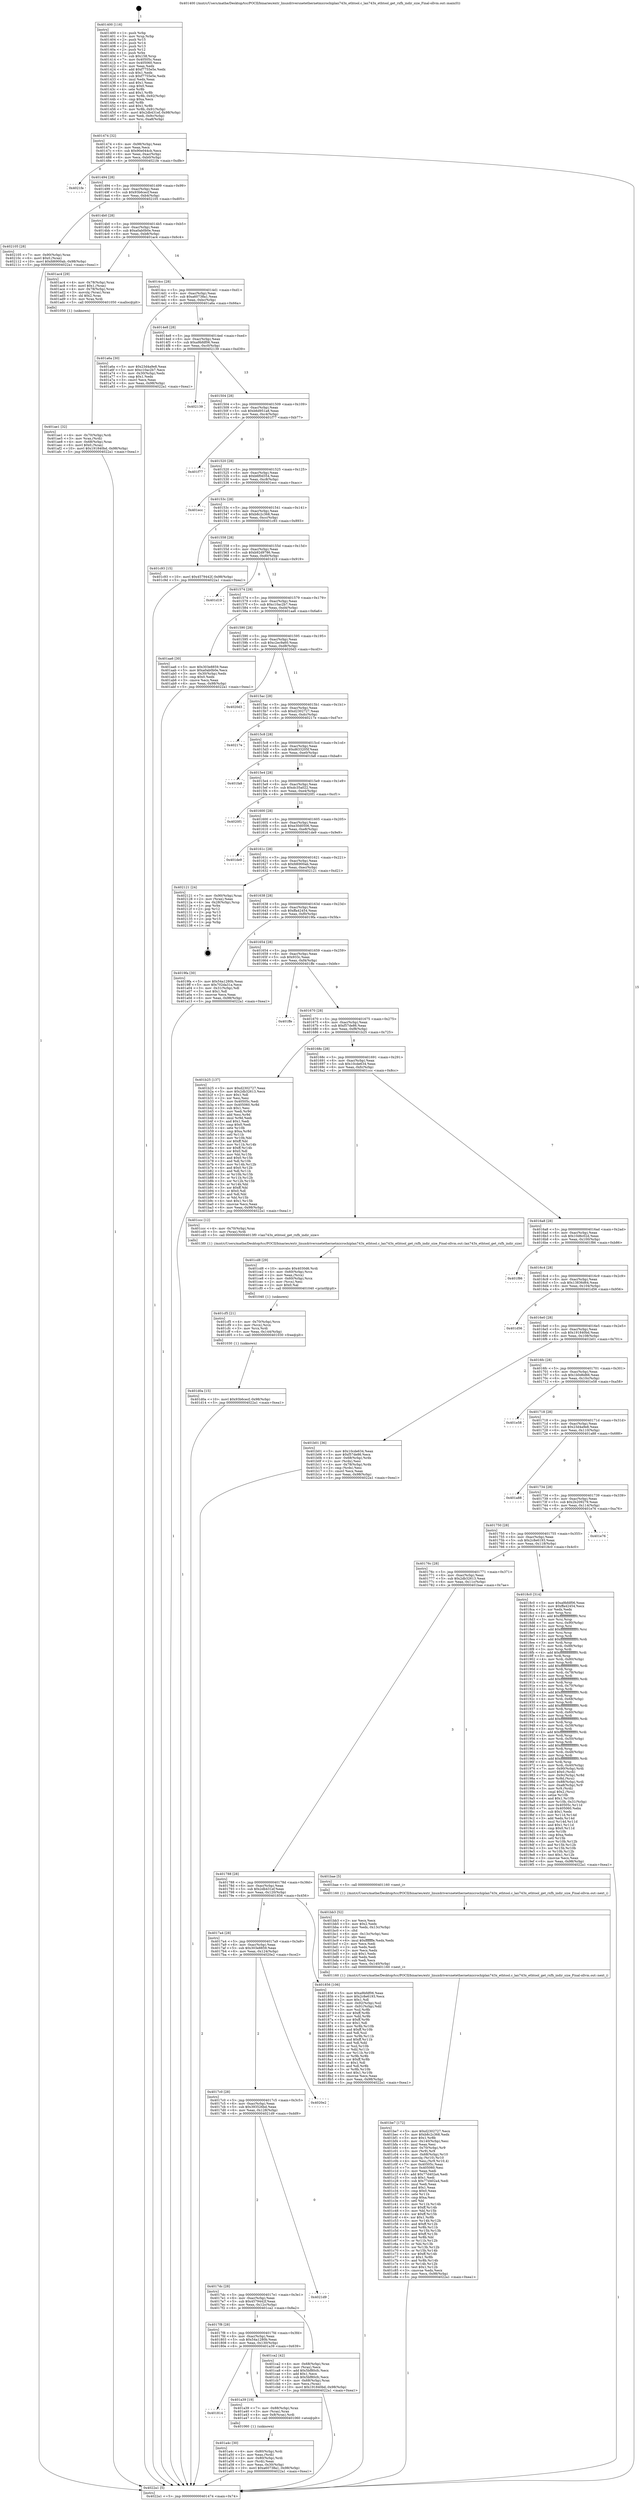 digraph "0x401400" {
  label = "0x401400 (/mnt/c/Users/mathe/Desktop/tcc/POCII/binaries/extr_linuxdriversnetethernetmicrochiplan743x_ethtool.c_lan743x_ethtool_get_rxfh_indir_size_Final-ollvm.out::main(0))"
  labelloc = "t"
  node[shape=record]

  Entry [label="",width=0.3,height=0.3,shape=circle,fillcolor=black,style=filled]
  "0x401474" [label="{
     0x401474 [32]\l
     | [instrs]\l
     &nbsp;&nbsp;0x401474 \<+6\>: mov -0x98(%rbp),%eax\l
     &nbsp;&nbsp;0x40147a \<+2\>: mov %eax,%ecx\l
     &nbsp;&nbsp;0x40147c \<+6\>: sub $0x90e044cb,%ecx\l
     &nbsp;&nbsp;0x401482 \<+6\>: mov %eax,-0xac(%rbp)\l
     &nbsp;&nbsp;0x401488 \<+6\>: mov %ecx,-0xb0(%rbp)\l
     &nbsp;&nbsp;0x40148e \<+6\>: je 00000000004021fe \<main+0xdfe\>\l
  }"]
  "0x4021fe" [label="{
     0x4021fe\l
  }", style=dashed]
  "0x401494" [label="{
     0x401494 [28]\l
     | [instrs]\l
     &nbsp;&nbsp;0x401494 \<+5\>: jmp 0000000000401499 \<main+0x99\>\l
     &nbsp;&nbsp;0x401499 \<+6\>: mov -0xac(%rbp),%eax\l
     &nbsp;&nbsp;0x40149f \<+5\>: sub $0x93b6cecf,%eax\l
     &nbsp;&nbsp;0x4014a4 \<+6\>: mov %eax,-0xb4(%rbp)\l
     &nbsp;&nbsp;0x4014aa \<+6\>: je 0000000000402105 \<main+0xd05\>\l
  }"]
  Exit [label="",width=0.3,height=0.3,shape=circle,fillcolor=black,style=filled,peripheries=2]
  "0x402105" [label="{
     0x402105 [28]\l
     | [instrs]\l
     &nbsp;&nbsp;0x402105 \<+7\>: mov -0x90(%rbp),%rax\l
     &nbsp;&nbsp;0x40210c \<+6\>: movl $0x0,(%rax)\l
     &nbsp;&nbsp;0x402112 \<+10\>: movl $0xfd6900ab,-0x98(%rbp)\l
     &nbsp;&nbsp;0x40211c \<+5\>: jmp 00000000004022a1 \<main+0xea1\>\l
  }"]
  "0x4014b0" [label="{
     0x4014b0 [28]\l
     | [instrs]\l
     &nbsp;&nbsp;0x4014b0 \<+5\>: jmp 00000000004014b5 \<main+0xb5\>\l
     &nbsp;&nbsp;0x4014b5 \<+6\>: mov -0xac(%rbp),%eax\l
     &nbsp;&nbsp;0x4014bb \<+5\>: sub $0xa0ab0b0e,%eax\l
     &nbsp;&nbsp;0x4014c0 \<+6\>: mov %eax,-0xb8(%rbp)\l
     &nbsp;&nbsp;0x4014c6 \<+6\>: je 0000000000401ac4 \<main+0x6c4\>\l
  }"]
  "0x401d0a" [label="{
     0x401d0a [15]\l
     | [instrs]\l
     &nbsp;&nbsp;0x401d0a \<+10\>: movl $0x93b6cecf,-0x98(%rbp)\l
     &nbsp;&nbsp;0x401d14 \<+5\>: jmp 00000000004022a1 \<main+0xea1\>\l
  }"]
  "0x401ac4" [label="{
     0x401ac4 [29]\l
     | [instrs]\l
     &nbsp;&nbsp;0x401ac4 \<+4\>: mov -0x78(%rbp),%rax\l
     &nbsp;&nbsp;0x401ac8 \<+6\>: movl $0x1,(%rax)\l
     &nbsp;&nbsp;0x401ace \<+4\>: mov -0x78(%rbp),%rax\l
     &nbsp;&nbsp;0x401ad2 \<+3\>: movslq (%rax),%rax\l
     &nbsp;&nbsp;0x401ad5 \<+4\>: shl $0x2,%rax\l
     &nbsp;&nbsp;0x401ad9 \<+3\>: mov %rax,%rdi\l
     &nbsp;&nbsp;0x401adc \<+5\>: call 0000000000401050 \<malloc@plt\>\l
     | [calls]\l
     &nbsp;&nbsp;0x401050 \{1\} (unknown)\l
  }"]
  "0x4014cc" [label="{
     0x4014cc [28]\l
     | [instrs]\l
     &nbsp;&nbsp;0x4014cc \<+5\>: jmp 00000000004014d1 \<main+0xd1\>\l
     &nbsp;&nbsp;0x4014d1 \<+6\>: mov -0xac(%rbp),%eax\l
     &nbsp;&nbsp;0x4014d7 \<+5\>: sub $0xa60738a1,%eax\l
     &nbsp;&nbsp;0x4014dc \<+6\>: mov %eax,-0xbc(%rbp)\l
     &nbsp;&nbsp;0x4014e2 \<+6\>: je 0000000000401a6a \<main+0x66a\>\l
  }"]
  "0x401cf5" [label="{
     0x401cf5 [21]\l
     | [instrs]\l
     &nbsp;&nbsp;0x401cf5 \<+4\>: mov -0x70(%rbp),%rcx\l
     &nbsp;&nbsp;0x401cf9 \<+3\>: mov (%rcx),%rcx\l
     &nbsp;&nbsp;0x401cfc \<+3\>: mov %rcx,%rdi\l
     &nbsp;&nbsp;0x401cff \<+6\>: mov %eax,-0x144(%rbp)\l
     &nbsp;&nbsp;0x401d05 \<+5\>: call 0000000000401030 \<free@plt\>\l
     | [calls]\l
     &nbsp;&nbsp;0x401030 \{1\} (unknown)\l
  }"]
  "0x401a6a" [label="{
     0x401a6a [30]\l
     | [instrs]\l
     &nbsp;&nbsp;0x401a6a \<+5\>: mov $0x23d4a9e8,%eax\l
     &nbsp;&nbsp;0x401a6f \<+5\>: mov $0xc10ac2b7,%ecx\l
     &nbsp;&nbsp;0x401a74 \<+3\>: mov -0x30(%rbp),%edx\l
     &nbsp;&nbsp;0x401a77 \<+3\>: cmp $0x1,%edx\l
     &nbsp;&nbsp;0x401a7a \<+3\>: cmovl %ecx,%eax\l
     &nbsp;&nbsp;0x401a7d \<+6\>: mov %eax,-0x98(%rbp)\l
     &nbsp;&nbsp;0x401a83 \<+5\>: jmp 00000000004022a1 \<main+0xea1\>\l
  }"]
  "0x4014e8" [label="{
     0x4014e8 [28]\l
     | [instrs]\l
     &nbsp;&nbsp;0x4014e8 \<+5\>: jmp 00000000004014ed \<main+0xed\>\l
     &nbsp;&nbsp;0x4014ed \<+6\>: mov -0xac(%rbp),%eax\l
     &nbsp;&nbsp;0x4014f3 \<+5\>: sub $0xa9bfdf06,%eax\l
     &nbsp;&nbsp;0x4014f8 \<+6\>: mov %eax,-0xc0(%rbp)\l
     &nbsp;&nbsp;0x4014fe \<+6\>: je 0000000000402139 \<main+0xd39\>\l
  }"]
  "0x401cd8" [label="{
     0x401cd8 [29]\l
     | [instrs]\l
     &nbsp;&nbsp;0x401cd8 \<+10\>: movabs $0x4030d6,%rdi\l
     &nbsp;&nbsp;0x401ce2 \<+4\>: mov -0x60(%rbp),%rcx\l
     &nbsp;&nbsp;0x401ce6 \<+2\>: mov %eax,(%rcx)\l
     &nbsp;&nbsp;0x401ce8 \<+4\>: mov -0x60(%rbp),%rcx\l
     &nbsp;&nbsp;0x401cec \<+2\>: mov (%rcx),%esi\l
     &nbsp;&nbsp;0x401cee \<+2\>: mov $0x0,%al\l
     &nbsp;&nbsp;0x401cf0 \<+5\>: call 0000000000401040 \<printf@plt\>\l
     | [calls]\l
     &nbsp;&nbsp;0x401040 \{1\} (unknown)\l
  }"]
  "0x402139" [label="{
     0x402139\l
  }", style=dashed]
  "0x401504" [label="{
     0x401504 [28]\l
     | [instrs]\l
     &nbsp;&nbsp;0x401504 \<+5\>: jmp 0000000000401509 \<main+0x109\>\l
     &nbsp;&nbsp;0x401509 \<+6\>: mov -0xac(%rbp),%eax\l
     &nbsp;&nbsp;0x40150f \<+5\>: sub $0xb6d951a8,%eax\l
     &nbsp;&nbsp;0x401514 \<+6\>: mov %eax,-0xc4(%rbp)\l
     &nbsp;&nbsp;0x40151a \<+6\>: je 0000000000401f77 \<main+0xb77\>\l
  }"]
  "0x401be7" [label="{
     0x401be7 [172]\l
     | [instrs]\l
     &nbsp;&nbsp;0x401be7 \<+5\>: mov $0xd2302727,%ecx\l
     &nbsp;&nbsp;0x401bec \<+5\>: mov $0xb8c2c368,%edx\l
     &nbsp;&nbsp;0x401bf1 \<+3\>: mov $0x1,%r8b\l
     &nbsp;&nbsp;0x401bf4 \<+6\>: mov -0x140(%rbp),%esi\l
     &nbsp;&nbsp;0x401bfa \<+3\>: imul %eax,%esi\l
     &nbsp;&nbsp;0x401bfd \<+4\>: mov -0x70(%rbp),%r9\l
     &nbsp;&nbsp;0x401c01 \<+3\>: mov (%r9),%r9\l
     &nbsp;&nbsp;0x401c04 \<+4\>: mov -0x68(%rbp),%r10\l
     &nbsp;&nbsp;0x401c08 \<+3\>: movslq (%r10),%r10\l
     &nbsp;&nbsp;0x401c0b \<+4\>: mov %esi,(%r9,%r10,4)\l
     &nbsp;&nbsp;0x401c0f \<+7\>: mov 0x40505c,%eax\l
     &nbsp;&nbsp;0x401c16 \<+7\>: mov 0x405060,%esi\l
     &nbsp;&nbsp;0x401c1d \<+2\>: mov %eax,%edi\l
     &nbsp;&nbsp;0x401c1f \<+6\>: add $0x77d402a4,%edi\l
     &nbsp;&nbsp;0x401c25 \<+3\>: sub $0x1,%edi\l
     &nbsp;&nbsp;0x401c28 \<+6\>: sub $0x77d402a4,%edi\l
     &nbsp;&nbsp;0x401c2e \<+3\>: imul %edi,%eax\l
     &nbsp;&nbsp;0x401c31 \<+3\>: and $0x1,%eax\l
     &nbsp;&nbsp;0x401c34 \<+3\>: cmp $0x0,%eax\l
     &nbsp;&nbsp;0x401c37 \<+4\>: sete %r11b\l
     &nbsp;&nbsp;0x401c3b \<+3\>: cmp $0xa,%esi\l
     &nbsp;&nbsp;0x401c3e \<+3\>: setl %bl\l
     &nbsp;&nbsp;0x401c41 \<+3\>: mov %r11b,%r14b\l
     &nbsp;&nbsp;0x401c44 \<+4\>: xor $0xff,%r14b\l
     &nbsp;&nbsp;0x401c48 \<+3\>: mov %bl,%r15b\l
     &nbsp;&nbsp;0x401c4b \<+4\>: xor $0xff,%r15b\l
     &nbsp;&nbsp;0x401c4f \<+4\>: xor $0x1,%r8b\l
     &nbsp;&nbsp;0x401c53 \<+3\>: mov %r14b,%r12b\l
     &nbsp;&nbsp;0x401c56 \<+4\>: and $0xff,%r12b\l
     &nbsp;&nbsp;0x401c5a \<+3\>: and %r8b,%r11b\l
     &nbsp;&nbsp;0x401c5d \<+3\>: mov %r15b,%r13b\l
     &nbsp;&nbsp;0x401c60 \<+4\>: and $0xff,%r13b\l
     &nbsp;&nbsp;0x401c64 \<+3\>: and %r8b,%bl\l
     &nbsp;&nbsp;0x401c67 \<+3\>: or %r11b,%r12b\l
     &nbsp;&nbsp;0x401c6a \<+3\>: or %bl,%r13b\l
     &nbsp;&nbsp;0x401c6d \<+3\>: xor %r13b,%r12b\l
     &nbsp;&nbsp;0x401c70 \<+3\>: or %r15b,%r14b\l
     &nbsp;&nbsp;0x401c73 \<+4\>: xor $0xff,%r14b\l
     &nbsp;&nbsp;0x401c77 \<+4\>: or $0x1,%r8b\l
     &nbsp;&nbsp;0x401c7b \<+3\>: and %r8b,%r14b\l
     &nbsp;&nbsp;0x401c7e \<+3\>: or %r14b,%r12b\l
     &nbsp;&nbsp;0x401c81 \<+4\>: test $0x1,%r12b\l
     &nbsp;&nbsp;0x401c85 \<+3\>: cmovne %edx,%ecx\l
     &nbsp;&nbsp;0x401c88 \<+6\>: mov %ecx,-0x98(%rbp)\l
     &nbsp;&nbsp;0x401c8e \<+5\>: jmp 00000000004022a1 \<main+0xea1\>\l
  }"]
  "0x401f77" [label="{
     0x401f77\l
  }", style=dashed]
  "0x401520" [label="{
     0x401520 [28]\l
     | [instrs]\l
     &nbsp;&nbsp;0x401520 \<+5\>: jmp 0000000000401525 \<main+0x125\>\l
     &nbsp;&nbsp;0x401525 \<+6\>: mov -0xac(%rbp),%eax\l
     &nbsp;&nbsp;0x40152b \<+5\>: sub $0xb6f0d354,%eax\l
     &nbsp;&nbsp;0x401530 \<+6\>: mov %eax,-0xc8(%rbp)\l
     &nbsp;&nbsp;0x401536 \<+6\>: je 0000000000401ecc \<main+0xacc\>\l
  }"]
  "0x401bb3" [label="{
     0x401bb3 [52]\l
     | [instrs]\l
     &nbsp;&nbsp;0x401bb3 \<+2\>: xor %ecx,%ecx\l
     &nbsp;&nbsp;0x401bb5 \<+5\>: mov $0x2,%edx\l
     &nbsp;&nbsp;0x401bba \<+6\>: mov %edx,-0x13c(%rbp)\l
     &nbsp;&nbsp;0x401bc0 \<+1\>: cltd\l
     &nbsp;&nbsp;0x401bc1 \<+6\>: mov -0x13c(%rbp),%esi\l
     &nbsp;&nbsp;0x401bc7 \<+2\>: idiv %esi\l
     &nbsp;&nbsp;0x401bc9 \<+6\>: imul $0xfffffffe,%edx,%edx\l
     &nbsp;&nbsp;0x401bcf \<+2\>: mov %ecx,%edi\l
     &nbsp;&nbsp;0x401bd1 \<+2\>: sub %edx,%edi\l
     &nbsp;&nbsp;0x401bd3 \<+2\>: mov %ecx,%edx\l
     &nbsp;&nbsp;0x401bd5 \<+3\>: sub $0x1,%edx\l
     &nbsp;&nbsp;0x401bd8 \<+2\>: add %edx,%edi\l
     &nbsp;&nbsp;0x401bda \<+2\>: sub %edi,%ecx\l
     &nbsp;&nbsp;0x401bdc \<+6\>: mov %ecx,-0x140(%rbp)\l
     &nbsp;&nbsp;0x401be2 \<+5\>: call 0000000000401160 \<next_i\>\l
     | [calls]\l
     &nbsp;&nbsp;0x401160 \{1\} (/mnt/c/Users/mathe/Desktop/tcc/POCII/binaries/extr_linuxdriversnetethernetmicrochiplan743x_ethtool.c_lan743x_ethtool_get_rxfh_indir_size_Final-ollvm.out::next_i)\l
  }"]
  "0x401ecc" [label="{
     0x401ecc\l
  }", style=dashed]
  "0x40153c" [label="{
     0x40153c [28]\l
     | [instrs]\l
     &nbsp;&nbsp;0x40153c \<+5\>: jmp 0000000000401541 \<main+0x141\>\l
     &nbsp;&nbsp;0x401541 \<+6\>: mov -0xac(%rbp),%eax\l
     &nbsp;&nbsp;0x401547 \<+5\>: sub $0xb8c2c368,%eax\l
     &nbsp;&nbsp;0x40154c \<+6\>: mov %eax,-0xcc(%rbp)\l
     &nbsp;&nbsp;0x401552 \<+6\>: je 0000000000401c93 \<main+0x893\>\l
  }"]
  "0x401ae1" [label="{
     0x401ae1 [32]\l
     | [instrs]\l
     &nbsp;&nbsp;0x401ae1 \<+4\>: mov -0x70(%rbp),%rdi\l
     &nbsp;&nbsp;0x401ae5 \<+3\>: mov %rax,(%rdi)\l
     &nbsp;&nbsp;0x401ae8 \<+4\>: mov -0x68(%rbp),%rax\l
     &nbsp;&nbsp;0x401aec \<+6\>: movl $0x0,(%rax)\l
     &nbsp;&nbsp;0x401af2 \<+10\>: movl $0x191840bd,-0x98(%rbp)\l
     &nbsp;&nbsp;0x401afc \<+5\>: jmp 00000000004022a1 \<main+0xea1\>\l
  }"]
  "0x401c93" [label="{
     0x401c93 [15]\l
     | [instrs]\l
     &nbsp;&nbsp;0x401c93 \<+10\>: movl $0x4579442f,-0x98(%rbp)\l
     &nbsp;&nbsp;0x401c9d \<+5\>: jmp 00000000004022a1 \<main+0xea1\>\l
  }"]
  "0x401558" [label="{
     0x401558 [28]\l
     | [instrs]\l
     &nbsp;&nbsp;0x401558 \<+5\>: jmp 000000000040155d \<main+0x15d\>\l
     &nbsp;&nbsp;0x40155d \<+6\>: mov -0xac(%rbp),%eax\l
     &nbsp;&nbsp;0x401563 \<+5\>: sub $0xb92d9786,%eax\l
     &nbsp;&nbsp;0x401568 \<+6\>: mov %eax,-0xd0(%rbp)\l
     &nbsp;&nbsp;0x40156e \<+6\>: je 0000000000401d19 \<main+0x919\>\l
  }"]
  "0x401a4c" [label="{
     0x401a4c [30]\l
     | [instrs]\l
     &nbsp;&nbsp;0x401a4c \<+4\>: mov -0x80(%rbp),%rdi\l
     &nbsp;&nbsp;0x401a50 \<+2\>: mov %eax,(%rdi)\l
     &nbsp;&nbsp;0x401a52 \<+4\>: mov -0x80(%rbp),%rdi\l
     &nbsp;&nbsp;0x401a56 \<+2\>: mov (%rdi),%eax\l
     &nbsp;&nbsp;0x401a58 \<+3\>: mov %eax,-0x30(%rbp)\l
     &nbsp;&nbsp;0x401a5b \<+10\>: movl $0xa60738a1,-0x98(%rbp)\l
     &nbsp;&nbsp;0x401a65 \<+5\>: jmp 00000000004022a1 \<main+0xea1\>\l
  }"]
  "0x401d19" [label="{
     0x401d19\l
  }", style=dashed]
  "0x401574" [label="{
     0x401574 [28]\l
     | [instrs]\l
     &nbsp;&nbsp;0x401574 \<+5\>: jmp 0000000000401579 \<main+0x179\>\l
     &nbsp;&nbsp;0x401579 \<+6\>: mov -0xac(%rbp),%eax\l
     &nbsp;&nbsp;0x40157f \<+5\>: sub $0xc10ac2b7,%eax\l
     &nbsp;&nbsp;0x401584 \<+6\>: mov %eax,-0xd4(%rbp)\l
     &nbsp;&nbsp;0x40158a \<+6\>: je 0000000000401aa6 \<main+0x6a6\>\l
  }"]
  "0x401814" [label="{
     0x401814\l
  }", style=dashed]
  "0x401aa6" [label="{
     0x401aa6 [30]\l
     | [instrs]\l
     &nbsp;&nbsp;0x401aa6 \<+5\>: mov $0x303e8859,%eax\l
     &nbsp;&nbsp;0x401aab \<+5\>: mov $0xa0ab0b0e,%ecx\l
     &nbsp;&nbsp;0x401ab0 \<+3\>: mov -0x30(%rbp),%edx\l
     &nbsp;&nbsp;0x401ab3 \<+3\>: cmp $0x0,%edx\l
     &nbsp;&nbsp;0x401ab6 \<+3\>: cmove %ecx,%eax\l
     &nbsp;&nbsp;0x401ab9 \<+6\>: mov %eax,-0x98(%rbp)\l
     &nbsp;&nbsp;0x401abf \<+5\>: jmp 00000000004022a1 \<main+0xea1\>\l
  }"]
  "0x401590" [label="{
     0x401590 [28]\l
     | [instrs]\l
     &nbsp;&nbsp;0x401590 \<+5\>: jmp 0000000000401595 \<main+0x195\>\l
     &nbsp;&nbsp;0x401595 \<+6\>: mov -0xac(%rbp),%eax\l
     &nbsp;&nbsp;0x40159b \<+5\>: sub $0xc2ec9a60,%eax\l
     &nbsp;&nbsp;0x4015a0 \<+6\>: mov %eax,-0xd8(%rbp)\l
     &nbsp;&nbsp;0x4015a6 \<+6\>: je 00000000004020d3 \<main+0xcd3\>\l
  }"]
  "0x401a39" [label="{
     0x401a39 [19]\l
     | [instrs]\l
     &nbsp;&nbsp;0x401a39 \<+7\>: mov -0x88(%rbp),%rax\l
     &nbsp;&nbsp;0x401a40 \<+3\>: mov (%rax),%rax\l
     &nbsp;&nbsp;0x401a43 \<+4\>: mov 0x8(%rax),%rdi\l
     &nbsp;&nbsp;0x401a47 \<+5\>: call 0000000000401060 \<atoi@plt\>\l
     | [calls]\l
     &nbsp;&nbsp;0x401060 \{1\} (unknown)\l
  }"]
  "0x4020d3" [label="{
     0x4020d3\l
  }", style=dashed]
  "0x4015ac" [label="{
     0x4015ac [28]\l
     | [instrs]\l
     &nbsp;&nbsp;0x4015ac \<+5\>: jmp 00000000004015b1 \<main+0x1b1\>\l
     &nbsp;&nbsp;0x4015b1 \<+6\>: mov -0xac(%rbp),%eax\l
     &nbsp;&nbsp;0x4015b7 \<+5\>: sub $0xd2302727,%eax\l
     &nbsp;&nbsp;0x4015bc \<+6\>: mov %eax,-0xdc(%rbp)\l
     &nbsp;&nbsp;0x4015c2 \<+6\>: je 000000000040217e \<main+0xd7e\>\l
  }"]
  "0x4017f8" [label="{
     0x4017f8 [28]\l
     | [instrs]\l
     &nbsp;&nbsp;0x4017f8 \<+5\>: jmp 00000000004017fd \<main+0x3fd\>\l
     &nbsp;&nbsp;0x4017fd \<+6\>: mov -0xac(%rbp),%eax\l
     &nbsp;&nbsp;0x401803 \<+5\>: sub $0x54a1280b,%eax\l
     &nbsp;&nbsp;0x401808 \<+6\>: mov %eax,-0x130(%rbp)\l
     &nbsp;&nbsp;0x40180e \<+6\>: je 0000000000401a39 \<main+0x639\>\l
  }"]
  "0x40217e" [label="{
     0x40217e\l
  }", style=dashed]
  "0x4015c8" [label="{
     0x4015c8 [28]\l
     | [instrs]\l
     &nbsp;&nbsp;0x4015c8 \<+5\>: jmp 00000000004015cd \<main+0x1cd\>\l
     &nbsp;&nbsp;0x4015cd \<+6\>: mov -0xac(%rbp),%eax\l
     &nbsp;&nbsp;0x4015d3 \<+5\>: sub $0xd633205f,%eax\l
     &nbsp;&nbsp;0x4015d8 \<+6\>: mov %eax,-0xe0(%rbp)\l
     &nbsp;&nbsp;0x4015de \<+6\>: je 0000000000401fa8 \<main+0xba8\>\l
  }"]
  "0x401ca2" [label="{
     0x401ca2 [42]\l
     | [instrs]\l
     &nbsp;&nbsp;0x401ca2 \<+4\>: mov -0x68(%rbp),%rax\l
     &nbsp;&nbsp;0x401ca6 \<+2\>: mov (%rax),%ecx\l
     &nbsp;&nbsp;0x401ca8 \<+6\>: add $0x5bf80cfc,%ecx\l
     &nbsp;&nbsp;0x401cae \<+3\>: add $0x1,%ecx\l
     &nbsp;&nbsp;0x401cb1 \<+6\>: sub $0x5bf80cfc,%ecx\l
     &nbsp;&nbsp;0x401cb7 \<+4\>: mov -0x68(%rbp),%rax\l
     &nbsp;&nbsp;0x401cbb \<+2\>: mov %ecx,(%rax)\l
     &nbsp;&nbsp;0x401cbd \<+10\>: movl $0x191840bd,-0x98(%rbp)\l
     &nbsp;&nbsp;0x401cc7 \<+5\>: jmp 00000000004022a1 \<main+0xea1\>\l
  }"]
  "0x401fa8" [label="{
     0x401fa8\l
  }", style=dashed]
  "0x4015e4" [label="{
     0x4015e4 [28]\l
     | [instrs]\l
     &nbsp;&nbsp;0x4015e4 \<+5\>: jmp 00000000004015e9 \<main+0x1e9\>\l
     &nbsp;&nbsp;0x4015e9 \<+6\>: mov -0xac(%rbp),%eax\l
     &nbsp;&nbsp;0x4015ef \<+5\>: sub $0xdc35a022,%eax\l
     &nbsp;&nbsp;0x4015f4 \<+6\>: mov %eax,-0xe4(%rbp)\l
     &nbsp;&nbsp;0x4015fa \<+6\>: je 00000000004020f1 \<main+0xcf1\>\l
  }"]
  "0x4017dc" [label="{
     0x4017dc [28]\l
     | [instrs]\l
     &nbsp;&nbsp;0x4017dc \<+5\>: jmp 00000000004017e1 \<main+0x3e1\>\l
     &nbsp;&nbsp;0x4017e1 \<+6\>: mov -0xac(%rbp),%eax\l
     &nbsp;&nbsp;0x4017e7 \<+5\>: sub $0x4579442f,%eax\l
     &nbsp;&nbsp;0x4017ec \<+6\>: mov %eax,-0x12c(%rbp)\l
     &nbsp;&nbsp;0x4017f2 \<+6\>: je 0000000000401ca2 \<main+0x8a2\>\l
  }"]
  "0x4020f1" [label="{
     0x4020f1\l
  }", style=dashed]
  "0x401600" [label="{
     0x401600 [28]\l
     | [instrs]\l
     &nbsp;&nbsp;0x401600 \<+5\>: jmp 0000000000401605 \<main+0x205\>\l
     &nbsp;&nbsp;0x401605 \<+6\>: mov -0xac(%rbp),%eax\l
     &nbsp;&nbsp;0x40160b \<+5\>: sub $0xe30d0506,%eax\l
     &nbsp;&nbsp;0x401610 \<+6\>: mov %eax,-0xe8(%rbp)\l
     &nbsp;&nbsp;0x401616 \<+6\>: je 0000000000401de9 \<main+0x9e9\>\l
  }"]
  "0x4021d9" [label="{
     0x4021d9\l
  }", style=dashed]
  "0x401de9" [label="{
     0x401de9\l
  }", style=dashed]
  "0x40161c" [label="{
     0x40161c [28]\l
     | [instrs]\l
     &nbsp;&nbsp;0x40161c \<+5\>: jmp 0000000000401621 \<main+0x221\>\l
     &nbsp;&nbsp;0x401621 \<+6\>: mov -0xac(%rbp),%eax\l
     &nbsp;&nbsp;0x401627 \<+5\>: sub $0xfd6900ab,%eax\l
     &nbsp;&nbsp;0x40162c \<+6\>: mov %eax,-0xec(%rbp)\l
     &nbsp;&nbsp;0x401632 \<+6\>: je 0000000000402121 \<main+0xd21\>\l
  }"]
  "0x4017c0" [label="{
     0x4017c0 [28]\l
     | [instrs]\l
     &nbsp;&nbsp;0x4017c0 \<+5\>: jmp 00000000004017c5 \<main+0x3c5\>\l
     &nbsp;&nbsp;0x4017c5 \<+6\>: mov -0xac(%rbp),%eax\l
     &nbsp;&nbsp;0x4017cb \<+5\>: sub $0x393526bd,%eax\l
     &nbsp;&nbsp;0x4017d0 \<+6\>: mov %eax,-0x128(%rbp)\l
     &nbsp;&nbsp;0x4017d6 \<+6\>: je 00000000004021d9 \<main+0xdd9\>\l
  }"]
  "0x402121" [label="{
     0x402121 [24]\l
     | [instrs]\l
     &nbsp;&nbsp;0x402121 \<+7\>: mov -0x90(%rbp),%rax\l
     &nbsp;&nbsp;0x402128 \<+2\>: mov (%rax),%eax\l
     &nbsp;&nbsp;0x40212a \<+4\>: lea -0x28(%rbp),%rsp\l
     &nbsp;&nbsp;0x40212e \<+1\>: pop %rbx\l
     &nbsp;&nbsp;0x40212f \<+2\>: pop %r12\l
     &nbsp;&nbsp;0x402131 \<+2\>: pop %r13\l
     &nbsp;&nbsp;0x402133 \<+2\>: pop %r14\l
     &nbsp;&nbsp;0x402135 \<+2\>: pop %r15\l
     &nbsp;&nbsp;0x402137 \<+1\>: pop %rbp\l
     &nbsp;&nbsp;0x402138 \<+1\>: ret\l
  }"]
  "0x401638" [label="{
     0x401638 [28]\l
     | [instrs]\l
     &nbsp;&nbsp;0x401638 \<+5\>: jmp 000000000040163d \<main+0x23d\>\l
     &nbsp;&nbsp;0x40163d \<+6\>: mov -0xac(%rbp),%eax\l
     &nbsp;&nbsp;0x401643 \<+5\>: sub $0xffa42454,%eax\l
     &nbsp;&nbsp;0x401648 \<+6\>: mov %eax,-0xf0(%rbp)\l
     &nbsp;&nbsp;0x40164e \<+6\>: je 00000000004019fa \<main+0x5fa\>\l
  }"]
  "0x4020e2" [label="{
     0x4020e2\l
  }", style=dashed]
  "0x4019fa" [label="{
     0x4019fa [30]\l
     | [instrs]\l
     &nbsp;&nbsp;0x4019fa \<+5\>: mov $0x54a1280b,%eax\l
     &nbsp;&nbsp;0x4019ff \<+5\>: mov $0x702da31a,%ecx\l
     &nbsp;&nbsp;0x401a04 \<+3\>: mov -0x31(%rbp),%dl\l
     &nbsp;&nbsp;0x401a07 \<+3\>: test $0x1,%dl\l
     &nbsp;&nbsp;0x401a0a \<+3\>: cmovne %ecx,%eax\l
     &nbsp;&nbsp;0x401a0d \<+6\>: mov %eax,-0x98(%rbp)\l
     &nbsp;&nbsp;0x401a13 \<+5\>: jmp 00000000004022a1 \<main+0xea1\>\l
  }"]
  "0x401654" [label="{
     0x401654 [28]\l
     | [instrs]\l
     &nbsp;&nbsp;0x401654 \<+5\>: jmp 0000000000401659 \<main+0x259\>\l
     &nbsp;&nbsp;0x401659 \<+6\>: mov -0xac(%rbp),%eax\l
     &nbsp;&nbsp;0x40165f \<+5\>: sub $0x933c,%eax\l
     &nbsp;&nbsp;0x401664 \<+6\>: mov %eax,-0xf4(%rbp)\l
     &nbsp;&nbsp;0x40166a \<+6\>: je 0000000000401ffe \<main+0xbfe\>\l
  }"]
  "0x401400" [label="{
     0x401400 [116]\l
     | [instrs]\l
     &nbsp;&nbsp;0x401400 \<+1\>: push %rbp\l
     &nbsp;&nbsp;0x401401 \<+3\>: mov %rsp,%rbp\l
     &nbsp;&nbsp;0x401404 \<+2\>: push %r15\l
     &nbsp;&nbsp;0x401406 \<+2\>: push %r14\l
     &nbsp;&nbsp;0x401408 \<+2\>: push %r13\l
     &nbsp;&nbsp;0x40140a \<+2\>: push %r12\l
     &nbsp;&nbsp;0x40140c \<+1\>: push %rbx\l
     &nbsp;&nbsp;0x40140d \<+7\>: sub $0x158,%rsp\l
     &nbsp;&nbsp;0x401414 \<+7\>: mov 0x40505c,%eax\l
     &nbsp;&nbsp;0x40141b \<+7\>: mov 0x405060,%ecx\l
     &nbsp;&nbsp;0x401422 \<+2\>: mov %eax,%edx\l
     &nbsp;&nbsp;0x401424 \<+6\>: add $0xf7755e5e,%edx\l
     &nbsp;&nbsp;0x40142a \<+3\>: sub $0x1,%edx\l
     &nbsp;&nbsp;0x40142d \<+6\>: sub $0xf7755e5e,%edx\l
     &nbsp;&nbsp;0x401433 \<+3\>: imul %edx,%eax\l
     &nbsp;&nbsp;0x401436 \<+3\>: and $0x1,%eax\l
     &nbsp;&nbsp;0x401439 \<+3\>: cmp $0x0,%eax\l
     &nbsp;&nbsp;0x40143c \<+4\>: sete %r8b\l
     &nbsp;&nbsp;0x401440 \<+4\>: and $0x1,%r8b\l
     &nbsp;&nbsp;0x401444 \<+7\>: mov %r8b,-0x92(%rbp)\l
     &nbsp;&nbsp;0x40144b \<+3\>: cmp $0xa,%ecx\l
     &nbsp;&nbsp;0x40144e \<+4\>: setl %r8b\l
     &nbsp;&nbsp;0x401452 \<+4\>: and $0x1,%r8b\l
     &nbsp;&nbsp;0x401456 \<+7\>: mov %r8b,-0x91(%rbp)\l
     &nbsp;&nbsp;0x40145d \<+10\>: movl $0x2db431ef,-0x98(%rbp)\l
     &nbsp;&nbsp;0x401467 \<+6\>: mov %edi,-0x9c(%rbp)\l
     &nbsp;&nbsp;0x40146d \<+7\>: mov %rsi,-0xa8(%rbp)\l
  }"]
  "0x401ffe" [label="{
     0x401ffe\l
  }", style=dashed]
  "0x401670" [label="{
     0x401670 [28]\l
     | [instrs]\l
     &nbsp;&nbsp;0x401670 \<+5\>: jmp 0000000000401675 \<main+0x275\>\l
     &nbsp;&nbsp;0x401675 \<+6\>: mov -0xac(%rbp),%eax\l
     &nbsp;&nbsp;0x40167b \<+5\>: sub $0xf57de86,%eax\l
     &nbsp;&nbsp;0x401680 \<+6\>: mov %eax,-0xf8(%rbp)\l
     &nbsp;&nbsp;0x401686 \<+6\>: je 0000000000401b25 \<main+0x725\>\l
  }"]
  "0x4022a1" [label="{
     0x4022a1 [5]\l
     | [instrs]\l
     &nbsp;&nbsp;0x4022a1 \<+5\>: jmp 0000000000401474 \<main+0x74\>\l
  }"]
  "0x401b25" [label="{
     0x401b25 [137]\l
     | [instrs]\l
     &nbsp;&nbsp;0x401b25 \<+5\>: mov $0xd2302727,%eax\l
     &nbsp;&nbsp;0x401b2a \<+5\>: mov $0x2db32613,%ecx\l
     &nbsp;&nbsp;0x401b2f \<+2\>: mov $0x1,%dl\l
     &nbsp;&nbsp;0x401b31 \<+2\>: xor %esi,%esi\l
     &nbsp;&nbsp;0x401b33 \<+7\>: mov 0x40505c,%edi\l
     &nbsp;&nbsp;0x401b3a \<+8\>: mov 0x405060,%r8d\l
     &nbsp;&nbsp;0x401b42 \<+3\>: sub $0x1,%esi\l
     &nbsp;&nbsp;0x401b45 \<+3\>: mov %edi,%r9d\l
     &nbsp;&nbsp;0x401b48 \<+3\>: add %esi,%r9d\l
     &nbsp;&nbsp;0x401b4b \<+4\>: imul %r9d,%edi\l
     &nbsp;&nbsp;0x401b4f \<+3\>: and $0x1,%edi\l
     &nbsp;&nbsp;0x401b52 \<+3\>: cmp $0x0,%edi\l
     &nbsp;&nbsp;0x401b55 \<+4\>: sete %r10b\l
     &nbsp;&nbsp;0x401b59 \<+4\>: cmp $0xa,%r8d\l
     &nbsp;&nbsp;0x401b5d \<+4\>: setl %r11b\l
     &nbsp;&nbsp;0x401b61 \<+3\>: mov %r10b,%bl\l
     &nbsp;&nbsp;0x401b64 \<+3\>: xor $0xff,%bl\l
     &nbsp;&nbsp;0x401b67 \<+3\>: mov %r11b,%r14b\l
     &nbsp;&nbsp;0x401b6a \<+4\>: xor $0xff,%r14b\l
     &nbsp;&nbsp;0x401b6e \<+3\>: xor $0x0,%dl\l
     &nbsp;&nbsp;0x401b71 \<+3\>: mov %bl,%r15b\l
     &nbsp;&nbsp;0x401b74 \<+4\>: and $0x0,%r15b\l
     &nbsp;&nbsp;0x401b78 \<+3\>: and %dl,%r10b\l
     &nbsp;&nbsp;0x401b7b \<+3\>: mov %r14b,%r12b\l
     &nbsp;&nbsp;0x401b7e \<+4\>: and $0x0,%r12b\l
     &nbsp;&nbsp;0x401b82 \<+3\>: and %dl,%r11b\l
     &nbsp;&nbsp;0x401b85 \<+3\>: or %r10b,%r15b\l
     &nbsp;&nbsp;0x401b88 \<+3\>: or %r11b,%r12b\l
     &nbsp;&nbsp;0x401b8b \<+3\>: xor %r12b,%r15b\l
     &nbsp;&nbsp;0x401b8e \<+3\>: or %r14b,%bl\l
     &nbsp;&nbsp;0x401b91 \<+3\>: xor $0xff,%bl\l
     &nbsp;&nbsp;0x401b94 \<+3\>: or $0x0,%dl\l
     &nbsp;&nbsp;0x401b97 \<+2\>: and %dl,%bl\l
     &nbsp;&nbsp;0x401b99 \<+3\>: or %bl,%r15b\l
     &nbsp;&nbsp;0x401b9c \<+4\>: test $0x1,%r15b\l
     &nbsp;&nbsp;0x401ba0 \<+3\>: cmovne %ecx,%eax\l
     &nbsp;&nbsp;0x401ba3 \<+6\>: mov %eax,-0x98(%rbp)\l
     &nbsp;&nbsp;0x401ba9 \<+5\>: jmp 00000000004022a1 \<main+0xea1\>\l
  }"]
  "0x40168c" [label="{
     0x40168c [28]\l
     | [instrs]\l
     &nbsp;&nbsp;0x40168c \<+5\>: jmp 0000000000401691 \<main+0x291\>\l
     &nbsp;&nbsp;0x401691 \<+6\>: mov -0xac(%rbp),%eax\l
     &nbsp;&nbsp;0x401697 \<+5\>: sub $0x10cde634,%eax\l
     &nbsp;&nbsp;0x40169c \<+6\>: mov %eax,-0xfc(%rbp)\l
     &nbsp;&nbsp;0x4016a2 \<+6\>: je 0000000000401ccc \<main+0x8cc\>\l
  }"]
  "0x4017a4" [label="{
     0x4017a4 [28]\l
     | [instrs]\l
     &nbsp;&nbsp;0x4017a4 \<+5\>: jmp 00000000004017a9 \<main+0x3a9\>\l
     &nbsp;&nbsp;0x4017a9 \<+6\>: mov -0xac(%rbp),%eax\l
     &nbsp;&nbsp;0x4017af \<+5\>: sub $0x303e8859,%eax\l
     &nbsp;&nbsp;0x4017b4 \<+6\>: mov %eax,-0x124(%rbp)\l
     &nbsp;&nbsp;0x4017ba \<+6\>: je 00000000004020e2 \<main+0xce2\>\l
  }"]
  "0x401ccc" [label="{
     0x401ccc [12]\l
     | [instrs]\l
     &nbsp;&nbsp;0x401ccc \<+4\>: mov -0x70(%rbp),%rax\l
     &nbsp;&nbsp;0x401cd0 \<+3\>: mov (%rax),%rdi\l
     &nbsp;&nbsp;0x401cd3 \<+5\>: call 00000000004013f0 \<lan743x_ethtool_get_rxfh_indir_size\>\l
     | [calls]\l
     &nbsp;&nbsp;0x4013f0 \{1\} (/mnt/c/Users/mathe/Desktop/tcc/POCII/binaries/extr_linuxdriversnetethernetmicrochiplan743x_ethtool.c_lan743x_ethtool_get_rxfh_indir_size_Final-ollvm.out::lan743x_ethtool_get_rxfh_indir_size)\l
  }"]
  "0x4016a8" [label="{
     0x4016a8 [28]\l
     | [instrs]\l
     &nbsp;&nbsp;0x4016a8 \<+5\>: jmp 00000000004016ad \<main+0x2ad\>\l
     &nbsp;&nbsp;0x4016ad \<+6\>: mov -0xac(%rbp),%eax\l
     &nbsp;&nbsp;0x4016b3 \<+5\>: sub $0x10d6c02d,%eax\l
     &nbsp;&nbsp;0x4016b8 \<+6\>: mov %eax,-0x100(%rbp)\l
     &nbsp;&nbsp;0x4016be \<+6\>: je 0000000000401f86 \<main+0xb86\>\l
  }"]
  "0x401856" [label="{
     0x401856 [106]\l
     | [instrs]\l
     &nbsp;&nbsp;0x401856 \<+5\>: mov $0xa9bfdf06,%eax\l
     &nbsp;&nbsp;0x40185b \<+5\>: mov $0x2c8e6193,%ecx\l
     &nbsp;&nbsp;0x401860 \<+2\>: mov $0x1,%dl\l
     &nbsp;&nbsp;0x401862 \<+7\>: mov -0x92(%rbp),%sil\l
     &nbsp;&nbsp;0x401869 \<+7\>: mov -0x91(%rbp),%dil\l
     &nbsp;&nbsp;0x401870 \<+3\>: mov %sil,%r8b\l
     &nbsp;&nbsp;0x401873 \<+4\>: xor $0xff,%r8b\l
     &nbsp;&nbsp;0x401877 \<+3\>: mov %dil,%r9b\l
     &nbsp;&nbsp;0x40187a \<+4\>: xor $0xff,%r9b\l
     &nbsp;&nbsp;0x40187e \<+3\>: xor $0x1,%dl\l
     &nbsp;&nbsp;0x401881 \<+3\>: mov %r8b,%r10b\l
     &nbsp;&nbsp;0x401884 \<+4\>: and $0xff,%r10b\l
     &nbsp;&nbsp;0x401888 \<+3\>: and %dl,%sil\l
     &nbsp;&nbsp;0x40188b \<+3\>: mov %r9b,%r11b\l
     &nbsp;&nbsp;0x40188e \<+4\>: and $0xff,%r11b\l
     &nbsp;&nbsp;0x401892 \<+3\>: and %dl,%dil\l
     &nbsp;&nbsp;0x401895 \<+3\>: or %sil,%r10b\l
     &nbsp;&nbsp;0x401898 \<+3\>: or %dil,%r11b\l
     &nbsp;&nbsp;0x40189b \<+3\>: xor %r11b,%r10b\l
     &nbsp;&nbsp;0x40189e \<+3\>: or %r9b,%r8b\l
     &nbsp;&nbsp;0x4018a1 \<+4\>: xor $0xff,%r8b\l
     &nbsp;&nbsp;0x4018a5 \<+3\>: or $0x1,%dl\l
     &nbsp;&nbsp;0x4018a8 \<+3\>: and %dl,%r8b\l
     &nbsp;&nbsp;0x4018ab \<+3\>: or %r8b,%r10b\l
     &nbsp;&nbsp;0x4018ae \<+4\>: test $0x1,%r10b\l
     &nbsp;&nbsp;0x4018b2 \<+3\>: cmovne %ecx,%eax\l
     &nbsp;&nbsp;0x4018b5 \<+6\>: mov %eax,-0x98(%rbp)\l
     &nbsp;&nbsp;0x4018bb \<+5\>: jmp 00000000004022a1 \<main+0xea1\>\l
  }"]
  "0x401f86" [label="{
     0x401f86\l
  }", style=dashed]
  "0x4016c4" [label="{
     0x4016c4 [28]\l
     | [instrs]\l
     &nbsp;&nbsp;0x4016c4 \<+5\>: jmp 00000000004016c9 \<main+0x2c9\>\l
     &nbsp;&nbsp;0x4016c9 \<+6\>: mov -0xac(%rbp),%eax\l
     &nbsp;&nbsp;0x4016cf \<+5\>: sub $0x13836d64,%eax\l
     &nbsp;&nbsp;0x4016d4 \<+6\>: mov %eax,-0x104(%rbp)\l
     &nbsp;&nbsp;0x4016da \<+6\>: je 0000000000401d56 \<main+0x956\>\l
  }"]
  "0x401788" [label="{
     0x401788 [28]\l
     | [instrs]\l
     &nbsp;&nbsp;0x401788 \<+5\>: jmp 000000000040178d \<main+0x38d\>\l
     &nbsp;&nbsp;0x40178d \<+6\>: mov -0xac(%rbp),%eax\l
     &nbsp;&nbsp;0x401793 \<+5\>: sub $0x2db431ef,%eax\l
     &nbsp;&nbsp;0x401798 \<+6\>: mov %eax,-0x120(%rbp)\l
     &nbsp;&nbsp;0x40179e \<+6\>: je 0000000000401856 \<main+0x456\>\l
  }"]
  "0x401d56" [label="{
     0x401d56\l
  }", style=dashed]
  "0x4016e0" [label="{
     0x4016e0 [28]\l
     | [instrs]\l
     &nbsp;&nbsp;0x4016e0 \<+5\>: jmp 00000000004016e5 \<main+0x2e5\>\l
     &nbsp;&nbsp;0x4016e5 \<+6\>: mov -0xac(%rbp),%eax\l
     &nbsp;&nbsp;0x4016eb \<+5\>: sub $0x191840bd,%eax\l
     &nbsp;&nbsp;0x4016f0 \<+6\>: mov %eax,-0x108(%rbp)\l
     &nbsp;&nbsp;0x4016f6 \<+6\>: je 0000000000401b01 \<main+0x701\>\l
  }"]
  "0x401bae" [label="{
     0x401bae [5]\l
     | [instrs]\l
     &nbsp;&nbsp;0x401bae \<+5\>: call 0000000000401160 \<next_i\>\l
     | [calls]\l
     &nbsp;&nbsp;0x401160 \{1\} (/mnt/c/Users/mathe/Desktop/tcc/POCII/binaries/extr_linuxdriversnetethernetmicrochiplan743x_ethtool.c_lan743x_ethtool_get_rxfh_indir_size_Final-ollvm.out::next_i)\l
  }"]
  "0x401b01" [label="{
     0x401b01 [36]\l
     | [instrs]\l
     &nbsp;&nbsp;0x401b01 \<+5\>: mov $0x10cde634,%eax\l
     &nbsp;&nbsp;0x401b06 \<+5\>: mov $0xf57de86,%ecx\l
     &nbsp;&nbsp;0x401b0b \<+4\>: mov -0x68(%rbp),%rdx\l
     &nbsp;&nbsp;0x401b0f \<+2\>: mov (%rdx),%esi\l
     &nbsp;&nbsp;0x401b11 \<+4\>: mov -0x78(%rbp),%rdx\l
     &nbsp;&nbsp;0x401b15 \<+2\>: cmp (%rdx),%esi\l
     &nbsp;&nbsp;0x401b17 \<+3\>: cmovl %ecx,%eax\l
     &nbsp;&nbsp;0x401b1a \<+6\>: mov %eax,-0x98(%rbp)\l
     &nbsp;&nbsp;0x401b20 \<+5\>: jmp 00000000004022a1 \<main+0xea1\>\l
  }"]
  "0x4016fc" [label="{
     0x4016fc [28]\l
     | [instrs]\l
     &nbsp;&nbsp;0x4016fc \<+5\>: jmp 0000000000401701 \<main+0x301\>\l
     &nbsp;&nbsp;0x401701 \<+6\>: mov -0xac(%rbp),%eax\l
     &nbsp;&nbsp;0x401707 \<+5\>: sub $0x1b0d6d66,%eax\l
     &nbsp;&nbsp;0x40170c \<+6\>: mov %eax,-0x10c(%rbp)\l
     &nbsp;&nbsp;0x401712 \<+6\>: je 0000000000401e58 \<main+0xa58\>\l
  }"]
  "0x40176c" [label="{
     0x40176c [28]\l
     | [instrs]\l
     &nbsp;&nbsp;0x40176c \<+5\>: jmp 0000000000401771 \<main+0x371\>\l
     &nbsp;&nbsp;0x401771 \<+6\>: mov -0xac(%rbp),%eax\l
     &nbsp;&nbsp;0x401777 \<+5\>: sub $0x2db32613,%eax\l
     &nbsp;&nbsp;0x40177c \<+6\>: mov %eax,-0x11c(%rbp)\l
     &nbsp;&nbsp;0x401782 \<+6\>: je 0000000000401bae \<main+0x7ae\>\l
  }"]
  "0x401e58" [label="{
     0x401e58\l
  }", style=dashed]
  "0x401718" [label="{
     0x401718 [28]\l
     | [instrs]\l
     &nbsp;&nbsp;0x401718 \<+5\>: jmp 000000000040171d \<main+0x31d\>\l
     &nbsp;&nbsp;0x40171d \<+6\>: mov -0xac(%rbp),%eax\l
     &nbsp;&nbsp;0x401723 \<+5\>: sub $0x23d4a9e8,%eax\l
     &nbsp;&nbsp;0x401728 \<+6\>: mov %eax,-0x110(%rbp)\l
     &nbsp;&nbsp;0x40172e \<+6\>: je 0000000000401a88 \<main+0x688\>\l
  }"]
  "0x4018c0" [label="{
     0x4018c0 [314]\l
     | [instrs]\l
     &nbsp;&nbsp;0x4018c0 \<+5\>: mov $0xa9bfdf06,%eax\l
     &nbsp;&nbsp;0x4018c5 \<+5\>: mov $0xffa42454,%ecx\l
     &nbsp;&nbsp;0x4018ca \<+2\>: xor %edx,%edx\l
     &nbsp;&nbsp;0x4018cc \<+3\>: mov %rsp,%rsi\l
     &nbsp;&nbsp;0x4018cf \<+4\>: add $0xfffffffffffffff0,%rsi\l
     &nbsp;&nbsp;0x4018d3 \<+3\>: mov %rsi,%rsp\l
     &nbsp;&nbsp;0x4018d6 \<+7\>: mov %rsi,-0x90(%rbp)\l
     &nbsp;&nbsp;0x4018dd \<+3\>: mov %rsp,%rsi\l
     &nbsp;&nbsp;0x4018e0 \<+4\>: add $0xfffffffffffffff0,%rsi\l
     &nbsp;&nbsp;0x4018e4 \<+3\>: mov %rsi,%rsp\l
     &nbsp;&nbsp;0x4018e7 \<+3\>: mov %rsp,%rdi\l
     &nbsp;&nbsp;0x4018ea \<+4\>: add $0xfffffffffffffff0,%rdi\l
     &nbsp;&nbsp;0x4018ee \<+3\>: mov %rdi,%rsp\l
     &nbsp;&nbsp;0x4018f1 \<+7\>: mov %rdi,-0x88(%rbp)\l
     &nbsp;&nbsp;0x4018f8 \<+3\>: mov %rsp,%rdi\l
     &nbsp;&nbsp;0x4018fb \<+4\>: add $0xfffffffffffffff0,%rdi\l
     &nbsp;&nbsp;0x4018ff \<+3\>: mov %rdi,%rsp\l
     &nbsp;&nbsp;0x401902 \<+4\>: mov %rdi,-0x80(%rbp)\l
     &nbsp;&nbsp;0x401906 \<+3\>: mov %rsp,%rdi\l
     &nbsp;&nbsp;0x401909 \<+4\>: add $0xfffffffffffffff0,%rdi\l
     &nbsp;&nbsp;0x40190d \<+3\>: mov %rdi,%rsp\l
     &nbsp;&nbsp;0x401910 \<+4\>: mov %rdi,-0x78(%rbp)\l
     &nbsp;&nbsp;0x401914 \<+3\>: mov %rsp,%rdi\l
     &nbsp;&nbsp;0x401917 \<+4\>: add $0xfffffffffffffff0,%rdi\l
     &nbsp;&nbsp;0x40191b \<+3\>: mov %rdi,%rsp\l
     &nbsp;&nbsp;0x40191e \<+4\>: mov %rdi,-0x70(%rbp)\l
     &nbsp;&nbsp;0x401922 \<+3\>: mov %rsp,%rdi\l
     &nbsp;&nbsp;0x401925 \<+4\>: add $0xfffffffffffffff0,%rdi\l
     &nbsp;&nbsp;0x401929 \<+3\>: mov %rdi,%rsp\l
     &nbsp;&nbsp;0x40192c \<+4\>: mov %rdi,-0x68(%rbp)\l
     &nbsp;&nbsp;0x401930 \<+3\>: mov %rsp,%rdi\l
     &nbsp;&nbsp;0x401933 \<+4\>: add $0xfffffffffffffff0,%rdi\l
     &nbsp;&nbsp;0x401937 \<+3\>: mov %rdi,%rsp\l
     &nbsp;&nbsp;0x40193a \<+4\>: mov %rdi,-0x60(%rbp)\l
     &nbsp;&nbsp;0x40193e \<+3\>: mov %rsp,%rdi\l
     &nbsp;&nbsp;0x401941 \<+4\>: add $0xfffffffffffffff0,%rdi\l
     &nbsp;&nbsp;0x401945 \<+3\>: mov %rdi,%rsp\l
     &nbsp;&nbsp;0x401948 \<+4\>: mov %rdi,-0x58(%rbp)\l
     &nbsp;&nbsp;0x40194c \<+3\>: mov %rsp,%rdi\l
     &nbsp;&nbsp;0x40194f \<+4\>: add $0xfffffffffffffff0,%rdi\l
     &nbsp;&nbsp;0x401953 \<+3\>: mov %rdi,%rsp\l
     &nbsp;&nbsp;0x401956 \<+4\>: mov %rdi,-0x50(%rbp)\l
     &nbsp;&nbsp;0x40195a \<+3\>: mov %rsp,%rdi\l
     &nbsp;&nbsp;0x40195d \<+4\>: add $0xfffffffffffffff0,%rdi\l
     &nbsp;&nbsp;0x401961 \<+3\>: mov %rdi,%rsp\l
     &nbsp;&nbsp;0x401964 \<+4\>: mov %rdi,-0x48(%rbp)\l
     &nbsp;&nbsp;0x401968 \<+3\>: mov %rsp,%rdi\l
     &nbsp;&nbsp;0x40196b \<+4\>: add $0xfffffffffffffff0,%rdi\l
     &nbsp;&nbsp;0x40196f \<+3\>: mov %rdi,%rsp\l
     &nbsp;&nbsp;0x401972 \<+4\>: mov %rdi,-0x40(%rbp)\l
     &nbsp;&nbsp;0x401976 \<+7\>: mov -0x90(%rbp),%rdi\l
     &nbsp;&nbsp;0x40197d \<+6\>: movl $0x0,(%rdi)\l
     &nbsp;&nbsp;0x401983 \<+7\>: mov -0x9c(%rbp),%r8d\l
     &nbsp;&nbsp;0x40198a \<+3\>: mov %r8d,(%rsi)\l
     &nbsp;&nbsp;0x40198d \<+7\>: mov -0x88(%rbp),%rdi\l
     &nbsp;&nbsp;0x401994 \<+7\>: mov -0xa8(%rbp),%r9\l
     &nbsp;&nbsp;0x40199b \<+3\>: mov %r9,(%rdi)\l
     &nbsp;&nbsp;0x40199e \<+3\>: cmpl $0x2,(%rsi)\l
     &nbsp;&nbsp;0x4019a1 \<+4\>: setne %r10b\l
     &nbsp;&nbsp;0x4019a5 \<+4\>: and $0x1,%r10b\l
     &nbsp;&nbsp;0x4019a9 \<+4\>: mov %r10b,-0x31(%rbp)\l
     &nbsp;&nbsp;0x4019ad \<+8\>: mov 0x40505c,%r11d\l
     &nbsp;&nbsp;0x4019b5 \<+7\>: mov 0x405060,%ebx\l
     &nbsp;&nbsp;0x4019bc \<+3\>: sub $0x1,%edx\l
     &nbsp;&nbsp;0x4019bf \<+3\>: mov %r11d,%r14d\l
     &nbsp;&nbsp;0x4019c2 \<+3\>: add %edx,%r14d\l
     &nbsp;&nbsp;0x4019c5 \<+4\>: imul %r14d,%r11d\l
     &nbsp;&nbsp;0x4019c9 \<+4\>: and $0x1,%r11d\l
     &nbsp;&nbsp;0x4019cd \<+4\>: cmp $0x0,%r11d\l
     &nbsp;&nbsp;0x4019d1 \<+4\>: sete %r10b\l
     &nbsp;&nbsp;0x4019d5 \<+3\>: cmp $0xa,%ebx\l
     &nbsp;&nbsp;0x4019d8 \<+4\>: setl %r15b\l
     &nbsp;&nbsp;0x4019dc \<+3\>: mov %r10b,%r12b\l
     &nbsp;&nbsp;0x4019df \<+3\>: and %r15b,%r12b\l
     &nbsp;&nbsp;0x4019e2 \<+3\>: xor %r15b,%r10b\l
     &nbsp;&nbsp;0x4019e5 \<+3\>: or %r10b,%r12b\l
     &nbsp;&nbsp;0x4019e8 \<+4\>: test $0x1,%r12b\l
     &nbsp;&nbsp;0x4019ec \<+3\>: cmovne %ecx,%eax\l
     &nbsp;&nbsp;0x4019ef \<+6\>: mov %eax,-0x98(%rbp)\l
     &nbsp;&nbsp;0x4019f5 \<+5\>: jmp 00000000004022a1 \<main+0xea1\>\l
  }"]
  "0x401a88" [label="{
     0x401a88\l
  }", style=dashed]
  "0x401734" [label="{
     0x401734 [28]\l
     | [instrs]\l
     &nbsp;&nbsp;0x401734 \<+5\>: jmp 0000000000401739 \<main+0x339\>\l
     &nbsp;&nbsp;0x401739 \<+6\>: mov -0xac(%rbp),%eax\l
     &nbsp;&nbsp;0x40173f \<+5\>: sub $0x2b209279,%eax\l
     &nbsp;&nbsp;0x401744 \<+6\>: mov %eax,-0x114(%rbp)\l
     &nbsp;&nbsp;0x40174a \<+6\>: je 0000000000401e76 \<main+0xa76\>\l
  }"]
  "0x401750" [label="{
     0x401750 [28]\l
     | [instrs]\l
     &nbsp;&nbsp;0x401750 \<+5\>: jmp 0000000000401755 \<main+0x355\>\l
     &nbsp;&nbsp;0x401755 \<+6\>: mov -0xac(%rbp),%eax\l
     &nbsp;&nbsp;0x40175b \<+5\>: sub $0x2c8e6193,%eax\l
     &nbsp;&nbsp;0x401760 \<+6\>: mov %eax,-0x118(%rbp)\l
     &nbsp;&nbsp;0x401766 \<+6\>: je 00000000004018c0 \<main+0x4c0\>\l
  }"]
  "0x401e76" [label="{
     0x401e76\l
  }", style=dashed]
  Entry -> "0x401400" [label=" 1"]
  "0x401474" -> "0x4021fe" [label=" 0"]
  "0x401474" -> "0x401494" [label=" 16"]
  "0x402121" -> Exit [label=" 1"]
  "0x401494" -> "0x402105" [label=" 1"]
  "0x401494" -> "0x4014b0" [label=" 15"]
  "0x402105" -> "0x4022a1" [label=" 1"]
  "0x4014b0" -> "0x401ac4" [label=" 1"]
  "0x4014b0" -> "0x4014cc" [label=" 14"]
  "0x401d0a" -> "0x4022a1" [label=" 1"]
  "0x4014cc" -> "0x401a6a" [label=" 1"]
  "0x4014cc" -> "0x4014e8" [label=" 13"]
  "0x401cf5" -> "0x401d0a" [label=" 1"]
  "0x4014e8" -> "0x402139" [label=" 0"]
  "0x4014e8" -> "0x401504" [label=" 13"]
  "0x401cd8" -> "0x401cf5" [label=" 1"]
  "0x401504" -> "0x401f77" [label=" 0"]
  "0x401504" -> "0x401520" [label=" 13"]
  "0x401ccc" -> "0x401cd8" [label=" 1"]
  "0x401520" -> "0x401ecc" [label=" 0"]
  "0x401520" -> "0x40153c" [label=" 13"]
  "0x401ca2" -> "0x4022a1" [label=" 1"]
  "0x40153c" -> "0x401c93" [label=" 1"]
  "0x40153c" -> "0x401558" [label=" 12"]
  "0x401c93" -> "0x4022a1" [label=" 1"]
  "0x401558" -> "0x401d19" [label=" 0"]
  "0x401558" -> "0x401574" [label=" 12"]
  "0x401be7" -> "0x4022a1" [label=" 1"]
  "0x401574" -> "0x401aa6" [label=" 1"]
  "0x401574" -> "0x401590" [label=" 11"]
  "0x401bb3" -> "0x401be7" [label=" 1"]
  "0x401590" -> "0x4020d3" [label=" 0"]
  "0x401590" -> "0x4015ac" [label=" 11"]
  "0x401bae" -> "0x401bb3" [label=" 1"]
  "0x4015ac" -> "0x40217e" [label=" 0"]
  "0x4015ac" -> "0x4015c8" [label=" 11"]
  "0x401b01" -> "0x4022a1" [label=" 2"]
  "0x4015c8" -> "0x401fa8" [label=" 0"]
  "0x4015c8" -> "0x4015e4" [label=" 11"]
  "0x401ae1" -> "0x4022a1" [label=" 1"]
  "0x4015e4" -> "0x4020f1" [label=" 0"]
  "0x4015e4" -> "0x401600" [label=" 11"]
  "0x401aa6" -> "0x4022a1" [label=" 1"]
  "0x401600" -> "0x401de9" [label=" 0"]
  "0x401600" -> "0x40161c" [label=" 11"]
  "0x401a6a" -> "0x4022a1" [label=" 1"]
  "0x40161c" -> "0x402121" [label=" 1"]
  "0x40161c" -> "0x401638" [label=" 10"]
  "0x401a39" -> "0x401a4c" [label=" 1"]
  "0x401638" -> "0x4019fa" [label=" 1"]
  "0x401638" -> "0x401654" [label=" 9"]
  "0x4017f8" -> "0x401814" [label=" 0"]
  "0x401654" -> "0x401ffe" [label=" 0"]
  "0x401654" -> "0x401670" [label=" 9"]
  "0x4017dc" -> "0x4017f8" [label=" 1"]
  "0x401670" -> "0x401b25" [label=" 1"]
  "0x401670" -> "0x40168c" [label=" 8"]
  "0x4017dc" -> "0x401ca2" [label=" 1"]
  "0x40168c" -> "0x401ccc" [label=" 1"]
  "0x40168c" -> "0x4016a8" [label=" 7"]
  "0x401ac4" -> "0x401ae1" [label=" 1"]
  "0x4016a8" -> "0x401f86" [label=" 0"]
  "0x4016a8" -> "0x4016c4" [label=" 7"]
  "0x4017c0" -> "0x4017dc" [label=" 2"]
  "0x4016c4" -> "0x401d56" [label=" 0"]
  "0x4016c4" -> "0x4016e0" [label=" 7"]
  "0x401a4c" -> "0x4022a1" [label=" 1"]
  "0x4016e0" -> "0x401b01" [label=" 2"]
  "0x4016e0" -> "0x4016fc" [label=" 5"]
  "0x4017a4" -> "0x4017c0" [label=" 2"]
  "0x4016fc" -> "0x401e58" [label=" 0"]
  "0x4016fc" -> "0x401718" [label=" 5"]
  "0x4017f8" -> "0x401a39" [label=" 1"]
  "0x401718" -> "0x401a88" [label=" 0"]
  "0x401718" -> "0x401734" [label=" 5"]
  "0x4019fa" -> "0x4022a1" [label=" 1"]
  "0x401734" -> "0x401e76" [label=" 0"]
  "0x401734" -> "0x401750" [label=" 5"]
  "0x4018c0" -> "0x4022a1" [label=" 1"]
  "0x401750" -> "0x4018c0" [label=" 1"]
  "0x401750" -> "0x40176c" [label=" 4"]
  "0x4017a4" -> "0x4020e2" [label=" 0"]
  "0x40176c" -> "0x401bae" [label=" 1"]
  "0x40176c" -> "0x401788" [label=" 3"]
  "0x4017c0" -> "0x4021d9" [label=" 0"]
  "0x401788" -> "0x401856" [label=" 1"]
  "0x401788" -> "0x4017a4" [label=" 2"]
  "0x401856" -> "0x4022a1" [label=" 1"]
  "0x401400" -> "0x401474" [label=" 1"]
  "0x4022a1" -> "0x401474" [label=" 15"]
  "0x401b25" -> "0x4022a1" [label=" 1"]
}
